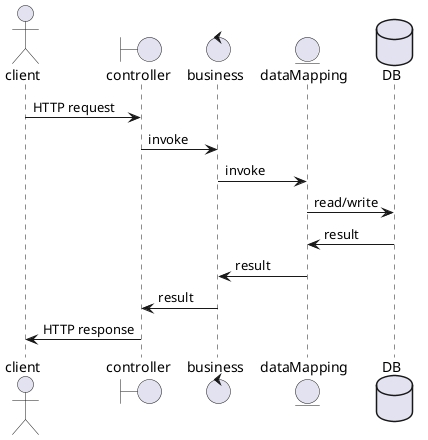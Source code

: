 @startuml

actor client

boundary controller
control business
entity dataMapping
database DB

client -> controller : HTTP request
controller -> business : invoke
business -> dataMapping : invoke
dataMapping -> DB : read/write

DB -> dataMapping : result
dataMapping -> business : result
business -> controller : result
controller -> client : HTTP response

@enduml